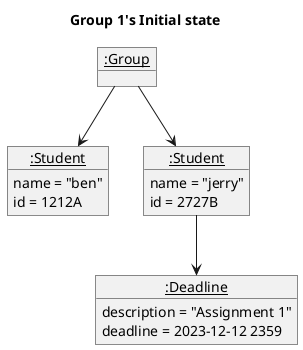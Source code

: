 @startuml
title Group 1's Initial state

object "<u>:Group</u>" as group1

object "<u>:Student</u>" as student1 {
    name = "ben"
    id = 1212A
}

object "<u>:Student</u>" as student2 {
    name = "jerry"
    id = 2727B
}

object "<u>:Deadline</u>" as deadline1 {
    description = "Assignment 1"
    deadline = 2023-12-12 2359
}


group1 -down-> student1
group1 -down-> student2
student2 -down-> deadline1
@enduml
